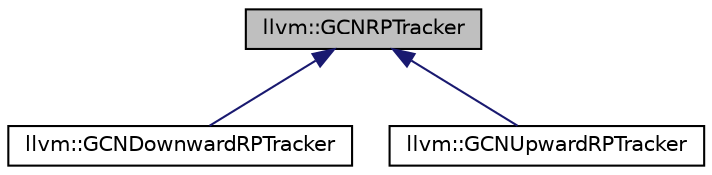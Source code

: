 digraph "llvm::GCNRPTracker"
{
 // LATEX_PDF_SIZE
  bgcolor="transparent";
  edge [fontname="Helvetica",fontsize="10",labelfontname="Helvetica",labelfontsize="10"];
  node [fontname="Helvetica",fontsize="10",shape=record];
  Node1 [label="llvm::GCNRPTracker",height=0.2,width=0.4,color="black", fillcolor="grey75", style="filled", fontcolor="black",tooltip=" "];
  Node1 -> Node2 [dir="back",color="midnightblue",fontsize="10",style="solid",fontname="Helvetica"];
  Node2 [label="llvm::GCNDownwardRPTracker",height=0.2,width=0.4,color="black",URL="$classllvm_1_1GCNDownwardRPTracker.html",tooltip=" "];
  Node1 -> Node3 [dir="back",color="midnightblue",fontsize="10",style="solid",fontname="Helvetica"];
  Node3 [label="llvm::GCNUpwardRPTracker",height=0.2,width=0.4,color="black",URL="$classllvm_1_1GCNUpwardRPTracker.html",tooltip=" "];
}
